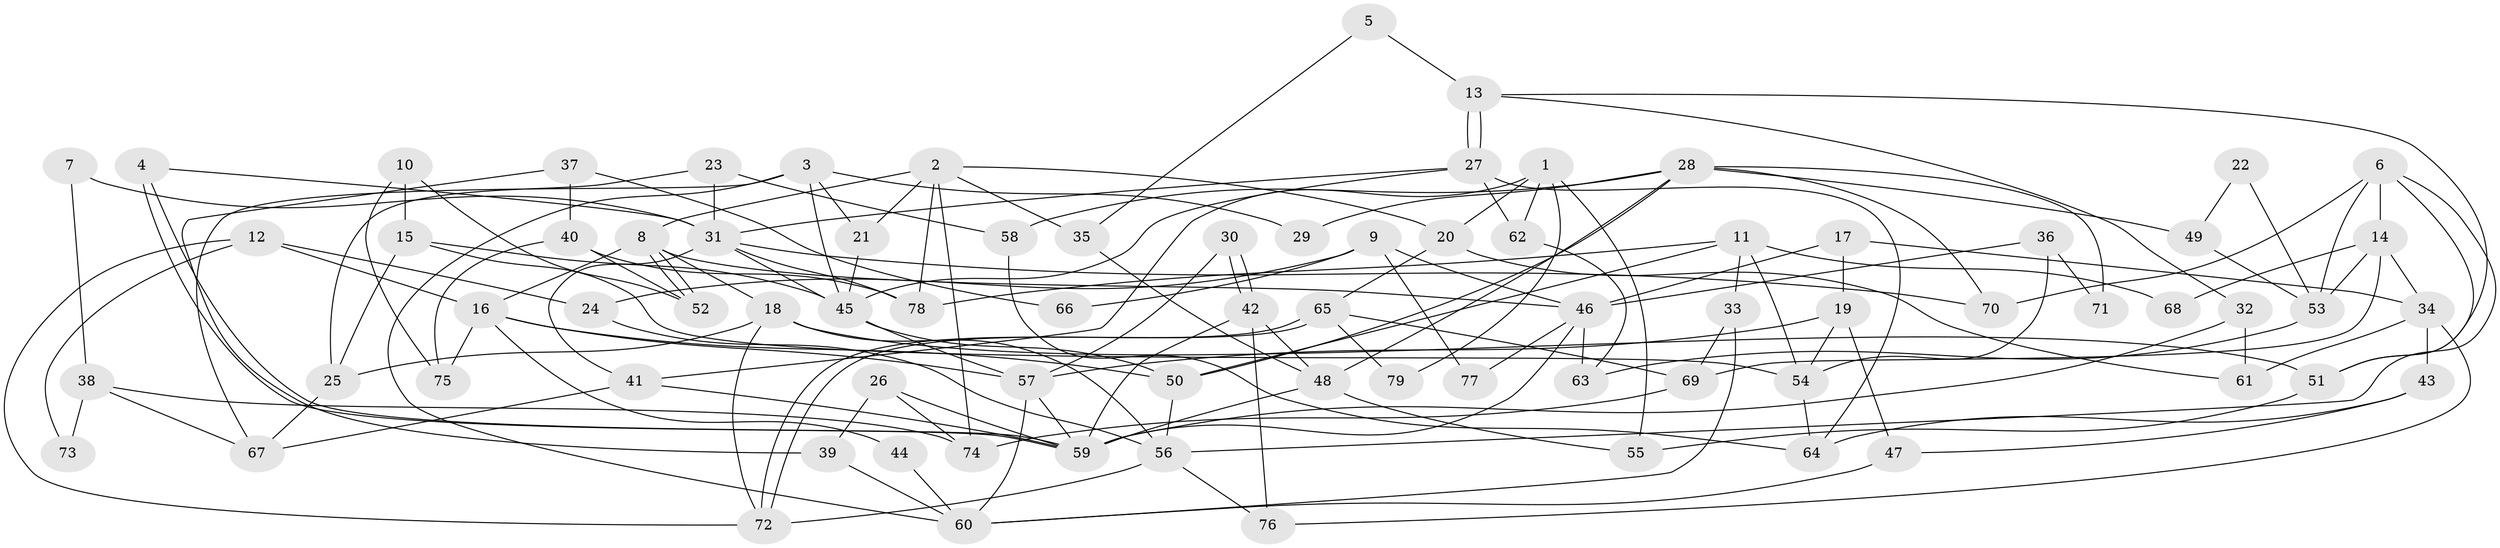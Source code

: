 // Generated by graph-tools (version 1.1) at 2025/02/03/09/25 03:02:04]
// undirected, 79 vertices, 158 edges
graph export_dot {
graph [start="1"]
  node [color=gray90,style=filled];
  1;
  2;
  3;
  4;
  5;
  6;
  7;
  8;
  9;
  10;
  11;
  12;
  13;
  14;
  15;
  16;
  17;
  18;
  19;
  20;
  21;
  22;
  23;
  24;
  25;
  26;
  27;
  28;
  29;
  30;
  31;
  32;
  33;
  34;
  35;
  36;
  37;
  38;
  39;
  40;
  41;
  42;
  43;
  44;
  45;
  46;
  47;
  48;
  49;
  50;
  51;
  52;
  53;
  54;
  55;
  56;
  57;
  58;
  59;
  60;
  61;
  62;
  63;
  64;
  65;
  66;
  67;
  68;
  69;
  70;
  71;
  72;
  73;
  74;
  75;
  76;
  77;
  78;
  79;
  1 -- 55;
  1 -- 20;
  1 -- 41;
  1 -- 62;
  1 -- 79;
  2 -- 21;
  2 -- 8;
  2 -- 20;
  2 -- 35;
  2 -- 74;
  2 -- 78;
  3 -- 67;
  3 -- 45;
  3 -- 21;
  3 -- 29;
  3 -- 60;
  4 -- 31;
  4 -- 59;
  4 -- 59;
  5 -- 13;
  5 -- 35;
  6 -- 53;
  6 -- 56;
  6 -- 14;
  6 -- 51;
  6 -- 70;
  7 -- 38;
  7 -- 31;
  8 -- 52;
  8 -- 52;
  8 -- 16;
  8 -- 18;
  8 -- 46;
  9 -- 24;
  9 -- 46;
  9 -- 66;
  9 -- 77;
  10 -- 15;
  10 -- 52;
  10 -- 75;
  11 -- 78;
  11 -- 33;
  11 -- 50;
  11 -- 54;
  11 -- 68;
  12 -- 16;
  12 -- 72;
  12 -- 24;
  12 -- 73;
  13 -- 51;
  13 -- 27;
  13 -- 27;
  13 -- 32;
  14 -- 34;
  14 -- 53;
  14 -- 68;
  14 -- 69;
  15 -- 45;
  15 -- 54;
  15 -- 25;
  16 -- 57;
  16 -- 50;
  16 -- 44;
  16 -- 75;
  17 -- 19;
  17 -- 46;
  17 -- 34;
  18 -- 56;
  18 -- 25;
  18 -- 51;
  18 -- 72;
  19 -- 47;
  19 -- 54;
  19 -- 57;
  20 -- 61;
  20 -- 65;
  21 -- 45;
  22 -- 49;
  22 -- 53;
  23 -- 31;
  23 -- 25;
  23 -- 58;
  24 -- 56;
  25 -- 67;
  26 -- 59;
  26 -- 74;
  26 -- 39;
  27 -- 45;
  27 -- 31;
  27 -- 62;
  27 -- 64;
  28 -- 48;
  28 -- 50;
  28 -- 29;
  28 -- 49;
  28 -- 58;
  28 -- 70;
  28 -- 71;
  30 -- 42;
  30 -- 42;
  30 -- 57;
  31 -- 70;
  31 -- 41;
  31 -- 45;
  31 -- 78;
  32 -- 59;
  32 -- 61;
  33 -- 60;
  33 -- 69;
  34 -- 76;
  34 -- 43;
  34 -- 61;
  35 -- 48;
  36 -- 46;
  36 -- 54;
  36 -- 71;
  37 -- 40;
  37 -- 39;
  37 -- 66;
  38 -- 67;
  38 -- 74;
  38 -- 73;
  39 -- 60;
  40 -- 78;
  40 -- 75;
  40 -- 52;
  41 -- 59;
  41 -- 67;
  42 -- 59;
  42 -- 48;
  42 -- 76;
  43 -- 64;
  43 -- 47;
  44 -- 60;
  45 -- 57;
  45 -- 50;
  46 -- 59;
  46 -- 63;
  46 -- 77;
  47 -- 60;
  48 -- 59;
  48 -- 55;
  49 -- 53;
  50 -- 56;
  51 -- 55;
  53 -- 63;
  54 -- 64;
  56 -- 72;
  56 -- 76;
  57 -- 59;
  57 -- 60;
  58 -- 64;
  62 -- 63;
  65 -- 72;
  65 -- 72;
  65 -- 69;
  65 -- 79;
  69 -- 74;
}
